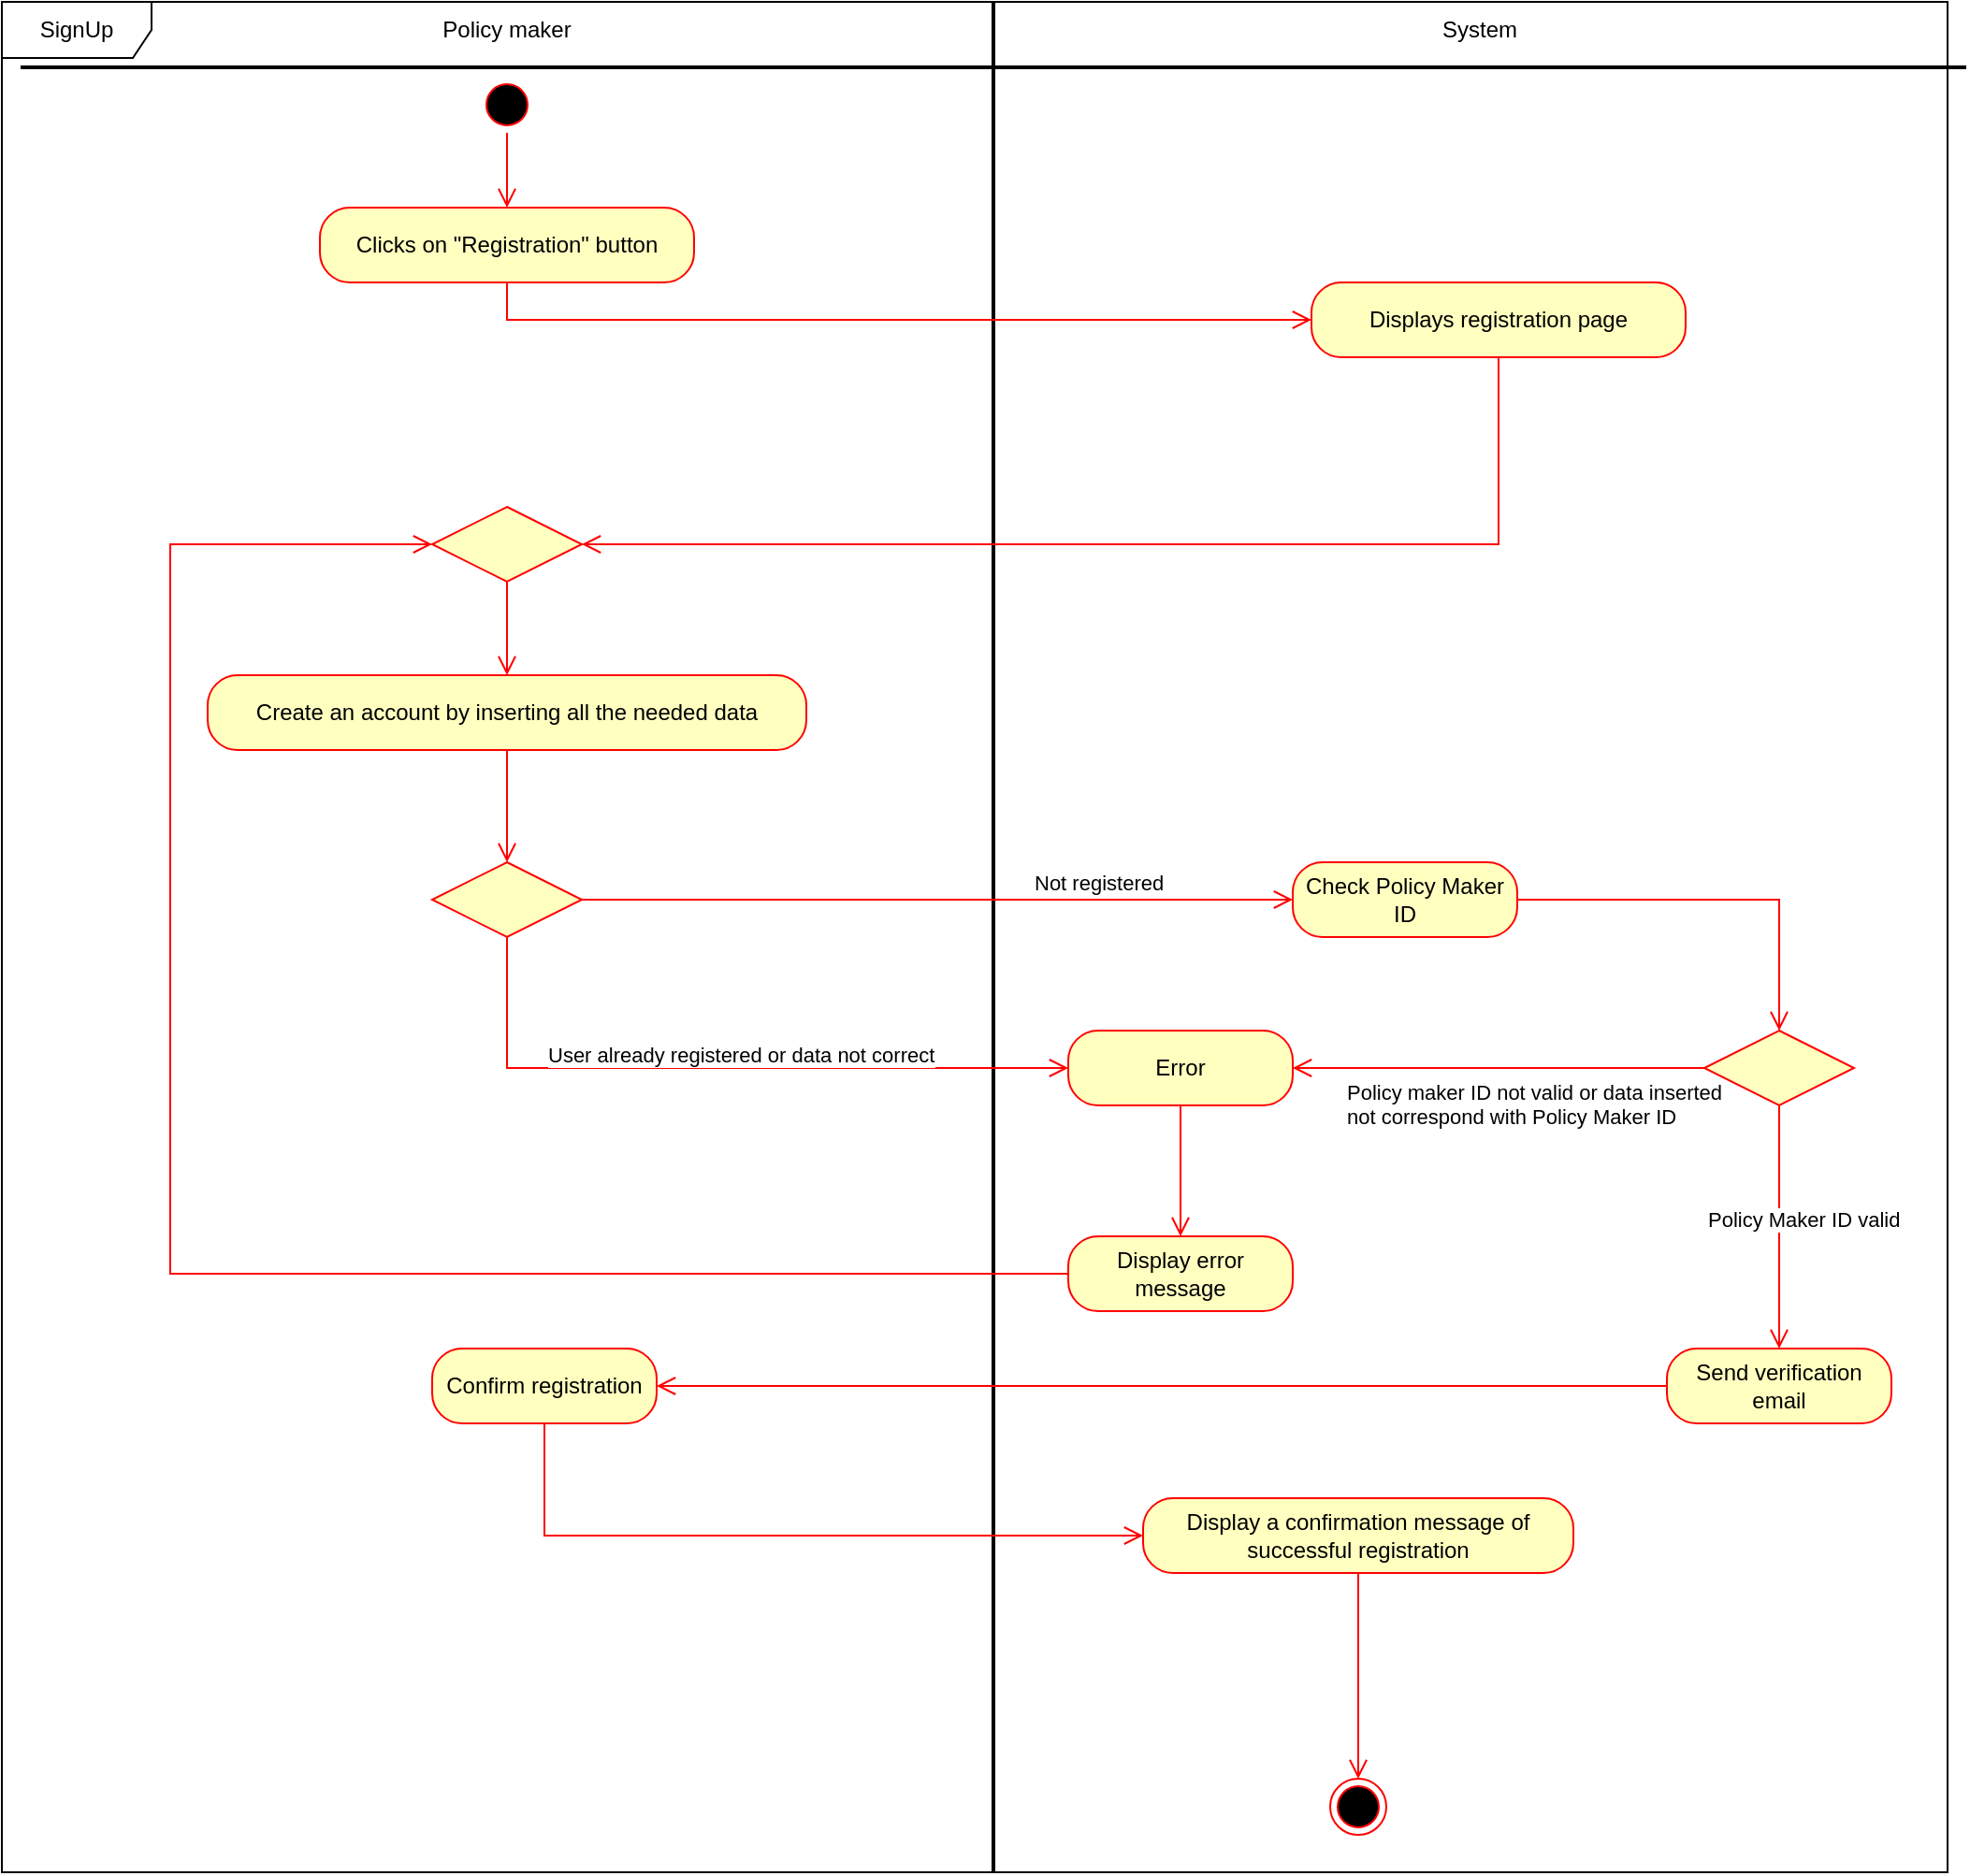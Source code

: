 <mxfile version="15.8.4" type="device" pages="6"><diagram id="wi7AwkSh3H9kpE7Wmnwe" name="SignUp"><mxGraphModel dx="1662" dy="2034" grid="1" gridSize="10" guides="1" tooltips="1" connect="1" arrows="1" fold="1" page="1" pageScale="1" pageWidth="827" pageHeight="1169" math="0" shadow="0"><root><mxCell id="0"/><mxCell id="1" parent="0"/><mxCell id="SiBGKMZ4lGE5xisdbVSk-1" value="SignUp" style="shape=umlFrame;whiteSpace=wrap;html=1;width=80;height=30;" parent="1" vertex="1"><mxGeometry x="30" width="1040" height="1000" as="geometry"/></mxCell><mxCell id="SiBGKMZ4lGE5xisdbVSk-2" value="" style="line;strokeWidth=2;direction=south;html=1;" parent="1" vertex="1"><mxGeometry x="555" width="10" height="1000" as="geometry"/></mxCell><mxCell id="SiBGKMZ4lGE5xisdbVSk-3" value="" style="ellipse;html=1;shape=startState;fillColor=#000000;strokeColor=#ff0000;" parent="1" vertex="1"><mxGeometry x="285" y="40" width="30" height="30" as="geometry"/></mxCell><mxCell id="SiBGKMZ4lGE5xisdbVSk-4" value="" style="edgeStyle=orthogonalEdgeStyle;html=1;verticalAlign=bottom;endArrow=open;endSize=8;strokeColor=#ff0000;rounded=0;" parent="1" source="SiBGKMZ4lGE5xisdbVSk-3" target="O0bUkaS90ybDuuL_OHN_-4" edge="1"><mxGeometry relative="1" as="geometry"><mxPoint x="300" y="130" as="targetPoint"/></mxGeometry></mxCell><mxCell id="SiBGKMZ4lGE5xisdbVSk-5" value="" style="rhombus;whiteSpace=wrap;html=1;fillColor=#ffffc0;strokeColor=#ff0000;" parent="1" vertex="1"><mxGeometry x="260" y="270" width="80" height="40" as="geometry"/></mxCell><mxCell id="SiBGKMZ4lGE5xisdbVSk-6" value="" style="edgeStyle=orthogonalEdgeStyle;html=1;align=left;verticalAlign=top;endArrow=open;endSize=8;strokeColor=#ff0000;rounded=0;" parent="1" source="SiBGKMZ4lGE5xisdbVSk-5" target="SiBGKMZ4lGE5xisdbVSk-7" edge="1"><mxGeometry x="-1" relative="1" as="geometry"><mxPoint x="300" y="360" as="targetPoint"/></mxGeometry></mxCell><mxCell id="SiBGKMZ4lGE5xisdbVSk-7" value="Create an account by inserting all the needed data" style="rounded=1;whiteSpace=wrap;html=1;arcSize=40;fontColor=#000000;fillColor=#ffffc0;strokeColor=#ff0000;" parent="1" vertex="1"><mxGeometry x="140" y="360" width="320" height="40" as="geometry"/></mxCell><mxCell id="SiBGKMZ4lGE5xisdbVSk-8" value="" style="edgeStyle=orthogonalEdgeStyle;html=1;verticalAlign=bottom;endArrow=open;endSize=8;strokeColor=#ff0000;rounded=0;" parent="1" source="SiBGKMZ4lGE5xisdbVSk-7" target="SiBGKMZ4lGE5xisdbVSk-9" edge="1"><mxGeometry relative="1" as="geometry"><mxPoint x="300" y="460" as="targetPoint"/></mxGeometry></mxCell><mxCell id="SiBGKMZ4lGE5xisdbVSk-9" value="" style="rhombus;whiteSpace=wrap;html=1;fillColor=#ffffc0;strokeColor=#ff0000;" parent="1" vertex="1"><mxGeometry x="260" y="460" width="80" height="40" as="geometry"/></mxCell><mxCell id="SiBGKMZ4lGE5xisdbVSk-10" value="Not registered" style="edgeStyle=orthogonalEdgeStyle;html=1;align=left;verticalAlign=bottom;endArrow=open;endSize=8;strokeColor=#ff0000;rounded=0;" parent="1" source="SiBGKMZ4lGE5xisdbVSk-9" target="SiBGKMZ4lGE5xisdbVSk-28" edge="1"><mxGeometry x="0.263" relative="1" as="geometry"><mxPoint x="440" y="480" as="targetPoint"/><mxPoint as="offset"/></mxGeometry></mxCell><mxCell id="SiBGKMZ4lGE5xisdbVSk-11" value="User already registered or data not correct" style="edgeStyle=orthogonalEdgeStyle;html=1;align=left;verticalAlign=top;endArrow=open;endSize=8;strokeColor=#ff0000;rounded=0;" parent="1" source="SiBGKMZ4lGE5xisdbVSk-9" target="SiBGKMZ4lGE5xisdbVSk-24" edge="1"><mxGeometry x="-0.513" y="20" relative="1" as="geometry"><mxPoint x="630" y="600" as="targetPoint"/><Array as="points"><mxPoint x="300" y="570"/></Array><mxPoint as="offset"/></mxGeometry></mxCell><mxCell id="SiBGKMZ4lGE5xisdbVSk-12" value="" style="edgeStyle=orthogonalEdgeStyle;html=1;verticalAlign=bottom;endArrow=open;endSize=8;strokeColor=#ff0000;rounded=0;" parent="1" source="SiBGKMZ4lGE5xisdbVSk-23" target="SiBGKMZ4lGE5xisdbVSk-5" edge="1"><mxGeometry relative="1" as="geometry"><mxPoint x="690" y="724" as="targetPoint"/><Array as="points"><mxPoint x="120" y="680"/><mxPoint x="120" y="290"/></Array><mxPoint x="690" y="620" as="sourcePoint"/></mxGeometry></mxCell><mxCell id="SiBGKMZ4lGE5xisdbVSk-13" value="Send verification email" style="rounded=1;whiteSpace=wrap;html=1;arcSize=40;fontColor=#000000;fillColor=#ffffc0;strokeColor=#ff0000;" parent="1" vertex="1"><mxGeometry x="920" y="720" width="120" height="40" as="geometry"/></mxCell><mxCell id="SiBGKMZ4lGE5xisdbVSk-15" value="Confirm registration" style="rounded=1;whiteSpace=wrap;html=1;arcSize=40;fontColor=#000000;fillColor=#ffffc0;strokeColor=#ff0000;" parent="1" vertex="1"><mxGeometry x="260" y="720" width="120" height="40" as="geometry"/></mxCell><mxCell id="SiBGKMZ4lGE5xisdbVSk-16" value="" style="edgeStyle=orthogonalEdgeStyle;html=1;verticalAlign=bottom;endArrow=open;endSize=8;strokeColor=#ff0000;rounded=0;" parent="1" source="SiBGKMZ4lGE5xisdbVSk-15" target="SiBGKMZ4lGE5xisdbVSk-17" edge="1"><mxGeometry relative="1" as="geometry"><mxPoint x="320" y="820" as="targetPoint"/><Array as="points"><mxPoint x="320" y="820"/></Array></mxGeometry></mxCell><mxCell id="SiBGKMZ4lGE5xisdbVSk-17" value="Display a confirmation message of successful registration" style="rounded=1;whiteSpace=wrap;html=1;arcSize=40;fontColor=#000000;fillColor=#ffffc0;strokeColor=#ff0000;" parent="1" vertex="1"><mxGeometry x="640" y="800" width="230" height="40" as="geometry"/></mxCell><mxCell id="SiBGKMZ4lGE5xisdbVSk-18" value="" style="edgeStyle=orthogonalEdgeStyle;html=1;verticalAlign=bottom;endArrow=open;endSize=8;strokeColor=#ff0000;rounded=0;" parent="1" source="SiBGKMZ4lGE5xisdbVSk-17" target="SiBGKMZ4lGE5xisdbVSk-19" edge="1"><mxGeometry relative="1" as="geometry"><mxPoint x="700" y="880" as="targetPoint"/></mxGeometry></mxCell><mxCell id="SiBGKMZ4lGE5xisdbVSk-19" value="" style="ellipse;html=1;shape=endState;fillColor=#000000;strokeColor=#ff0000;" parent="1" vertex="1"><mxGeometry x="740" y="950" width="30" height="30" as="geometry"/></mxCell><mxCell id="SiBGKMZ4lGE5xisdbVSk-20" value="" style="line;strokeWidth=2;html=1;" parent="1" vertex="1"><mxGeometry x="40" y="30" width="1040" height="10" as="geometry"/></mxCell><mxCell id="SiBGKMZ4lGE5xisdbVSk-21" value="Policy maker" style="text;html=1;strokeColor=none;fillColor=none;align=center;verticalAlign=middle;whiteSpace=wrap;rounded=0;" parent="1" vertex="1"><mxGeometry x="240" width="120" height="30" as="geometry"/></mxCell><mxCell id="SiBGKMZ4lGE5xisdbVSk-22" value="System" style="text;html=1;strokeColor=none;fillColor=none;align=center;verticalAlign=middle;whiteSpace=wrap;rounded=0;" parent="1" vertex="1"><mxGeometry x="790" width="60" height="30" as="geometry"/></mxCell><mxCell id="SiBGKMZ4lGE5xisdbVSk-23" value="Display error message" style="rounded=1;whiteSpace=wrap;html=1;arcSize=40;fontColor=#000000;fillColor=#ffffc0;strokeColor=#ff0000;" parent="1" vertex="1"><mxGeometry x="600" y="660" width="120" height="40" as="geometry"/></mxCell><mxCell id="SiBGKMZ4lGE5xisdbVSk-24" value="Error" style="rounded=1;whiteSpace=wrap;html=1;arcSize=40;fontColor=#000000;fillColor=#ffffc0;strokeColor=#ff0000;" parent="1" vertex="1"><mxGeometry x="600" y="550" width="120" height="40" as="geometry"/></mxCell><mxCell id="SiBGKMZ4lGE5xisdbVSk-25" value="" style="edgeStyle=orthogonalEdgeStyle;html=1;verticalAlign=bottom;endArrow=open;endSize=8;strokeColor=#ff0000;rounded=0;" parent="1" source="SiBGKMZ4lGE5xisdbVSk-24" target="SiBGKMZ4lGE5xisdbVSk-23" edge="1"><mxGeometry relative="1" as="geometry"><mxPoint x="690" y="650" as="targetPoint"/></mxGeometry></mxCell><mxCell id="SiBGKMZ4lGE5xisdbVSk-27" value="" style="edgeStyle=orthogonalEdgeStyle;html=1;verticalAlign=bottom;endArrow=open;endSize=8;strokeColor=#ff0000;rounded=0;" parent="1" source="SiBGKMZ4lGE5xisdbVSk-13" target="SiBGKMZ4lGE5xisdbVSk-15" edge="1"><mxGeometry relative="1" as="geometry"><mxPoint x="940" y="670" as="targetPoint"/><mxPoint x="940" y="640" as="sourcePoint"/><Array as="points"><mxPoint x="900" y="740"/><mxPoint x="900" y="740"/></Array></mxGeometry></mxCell><mxCell id="SiBGKMZ4lGE5xisdbVSk-28" value="Check Policy Maker ID" style="rounded=1;whiteSpace=wrap;html=1;arcSize=40;fontColor=#000000;fillColor=#ffffc0;strokeColor=#ff0000;" parent="1" vertex="1"><mxGeometry x="720" y="460" width="120" height="40" as="geometry"/></mxCell><mxCell id="SiBGKMZ4lGE5xisdbVSk-29" value="" style="edgeStyle=orthogonalEdgeStyle;html=1;verticalAlign=bottom;endArrow=open;endSize=8;strokeColor=#ff0000;rounded=0;" parent="1" source="SiBGKMZ4lGE5xisdbVSk-28" target="Bv2yoZaWgS4MIPSs7SKU-2" edge="1"><mxGeometry relative="1" as="geometry"><mxPoint x="780" y="530" as="targetPoint"/><Array as="points"><mxPoint x="980" y="480"/></Array></mxGeometry></mxCell><mxCell id="Bv2yoZaWgS4MIPSs7SKU-2" value="" style="rhombus;whiteSpace=wrap;html=1;fillColor=#ffffc0;strokeColor=#ff0000;" parent="1" vertex="1"><mxGeometry x="940" y="550" width="80" height="40" as="geometry"/></mxCell><mxCell id="Bv2yoZaWgS4MIPSs7SKU-3" value="Policy Maker ID valid" style="edgeStyle=orthogonalEdgeStyle;html=1;align=left;verticalAlign=bottom;endArrow=open;endSize=8;strokeColor=#ff0000;rounded=0;startArrow=none;" parent="1" source="Bv2yoZaWgS4MIPSs7SKU-2" target="SiBGKMZ4lGE5xisdbVSk-13" edge="1"><mxGeometry x="0.077" y="-40" relative="1" as="geometry"><mxPoint x="1050" y="480" as="targetPoint"/><Array as="points"><mxPoint x="960" y="740"/></Array><mxPoint as="offset"/></mxGeometry></mxCell><mxCell id="Bv2yoZaWgS4MIPSs7SKU-4" value="&lt;span&gt;Policy maker ID not valid or data inserted&lt;/span&gt;&lt;br style=&quot;background-color: rgb(248 , 249 , 250)&quot;&gt;&lt;span&gt;not correspond with Policy Maker ID&lt;/span&gt;" style="edgeStyle=orthogonalEdgeStyle;html=1;align=left;verticalAlign=top;endArrow=open;endSize=8;strokeColor=#ff0000;rounded=0;" parent="1" source="Bv2yoZaWgS4MIPSs7SKU-2" target="SiBGKMZ4lGE5xisdbVSk-24" edge="1"><mxGeometry x="0.76" relative="1" as="geometry"><mxPoint x="910" y="560" as="targetPoint"/><mxPoint as="offset"/></mxGeometry></mxCell><mxCell id="O0bUkaS90ybDuuL_OHN_-4" value="Clicks on &quot;Registration&quot; button" style="rounded=1;whiteSpace=wrap;html=1;arcSize=40;fontColor=#000000;fillColor=#ffffc0;strokeColor=#ff0000;" vertex="1" parent="1"><mxGeometry x="200" y="110" width="200" height="40" as="geometry"/></mxCell><mxCell id="O0bUkaS90ybDuuL_OHN_-5" value="" style="edgeStyle=orthogonalEdgeStyle;html=1;verticalAlign=bottom;endArrow=open;endSize=8;strokeColor=#ff0000;rounded=0;" edge="1" parent="1" source="O0bUkaS90ybDuuL_OHN_-4" target="O0bUkaS90ybDuuL_OHN_-6"><mxGeometry relative="1" as="geometry"><mxPoint x="300" y="200" as="targetPoint"/><Array as="points"><mxPoint x="300" y="170"/></Array></mxGeometry></mxCell><mxCell id="O0bUkaS90ybDuuL_OHN_-6" value="Displays registration page" style="rounded=1;whiteSpace=wrap;html=1;arcSize=40;fontColor=#000000;fillColor=#ffffc0;strokeColor=#ff0000;" vertex="1" parent="1"><mxGeometry x="730" y="150" width="200" height="40" as="geometry"/></mxCell><mxCell id="O0bUkaS90ybDuuL_OHN_-8" value="" style="edgeStyle=orthogonalEdgeStyle;html=1;verticalAlign=bottom;endArrow=open;endSize=8;strokeColor=#ff0000;rounded=0;" edge="1" source="O0bUkaS90ybDuuL_OHN_-6" parent="1" target="SiBGKMZ4lGE5xisdbVSk-5"><mxGeometry relative="1" as="geometry"><mxPoint x="810" y="390" as="targetPoint"/><mxPoint x="810" y="330" as="sourcePoint"/><Array as="points"><mxPoint x="830" y="290"/></Array></mxGeometry></mxCell></root></mxGraphModel></diagram><diagram id="KrYjJnLT_jMrjcUuCzYN" name="LogIn"><mxGraphModel dx="1662" dy="2034" grid="1" gridSize="10" guides="1" tooltips="1" connect="1" arrows="1" fold="1" page="1" pageScale="1" pageWidth="827" pageHeight="1169" math="0" shadow="0"><root><mxCell id="Cx0XoG44KtYe9G02HLM2-0"/><mxCell id="Cx0XoG44KtYe9G02HLM2-1" parent="Cx0XoG44KtYe9G02HLM2-0"/><mxCell id="Cx0XoG44KtYe9G02HLM2-2" value="LogIn" style="shape=umlFrame;whiteSpace=wrap;html=1;width=80;height=30;" parent="Cx0XoG44KtYe9G02HLM2-1" vertex="1"><mxGeometry x="40" width="1040" height="880" as="geometry"/></mxCell><mxCell id="Cx0XoG44KtYe9G02HLM2-3" value="" style="line;strokeWidth=2;direction=south;html=1;" parent="Cx0XoG44KtYe9G02HLM2-1" vertex="1"><mxGeometry x="555" width="10" height="880" as="geometry"/></mxCell><mxCell id="Cx0XoG44KtYe9G02HLM2-4" value="" style="ellipse;html=1;shape=startState;fillColor=#000000;strokeColor=#ff0000;" parent="Cx0XoG44KtYe9G02HLM2-1" vertex="1"><mxGeometry x="285" y="40" width="30" height="30" as="geometry"/></mxCell><mxCell id="Cx0XoG44KtYe9G02HLM2-5" value="" style="edgeStyle=orthogonalEdgeStyle;html=1;verticalAlign=bottom;endArrow=open;endSize=8;strokeColor=#ff0000;rounded=0;" parent="Cx0XoG44KtYe9G02HLM2-1" source="Cx0XoG44KtYe9G02HLM2-4" target="k7Yc8lmG7Go7QevYva_J-0" edge="1"><mxGeometry relative="1" as="geometry"><mxPoint x="300" y="130" as="targetPoint"/><Array as="points"/></mxGeometry></mxCell><mxCell id="Cx0XoG44KtYe9G02HLM2-6" value="" style="rhombus;whiteSpace=wrap;html=1;fillColor=#ffffc0;strokeColor=#ff0000;" parent="Cx0XoG44KtYe9G02HLM2-1" vertex="1"><mxGeometry x="260" y="280" width="80" height="40" as="geometry"/></mxCell><mxCell id="Cx0XoG44KtYe9G02HLM2-7" value="" style="edgeStyle=orthogonalEdgeStyle;html=1;align=left;verticalAlign=top;endArrow=open;endSize=8;strokeColor=#ff0000;rounded=0;" parent="Cx0XoG44KtYe9G02HLM2-1" source="Cx0XoG44KtYe9G02HLM2-6" target="Cx0XoG44KtYe9G02HLM2-8" edge="1"><mxGeometry x="-1" relative="1" as="geometry"><mxPoint x="300" y="370" as="targetPoint"/></mxGeometry></mxCell><mxCell id="Cx0XoG44KtYe9G02HLM2-8" value="Insert credentials" style="rounded=1;whiteSpace=wrap;html=1;arcSize=40;fontColor=#000000;fillColor=#ffffc0;strokeColor=#ff0000;" parent="Cx0XoG44KtYe9G02HLM2-1" vertex="1"><mxGeometry x="140" y="370" width="320" height="40" as="geometry"/></mxCell><mxCell id="Cx0XoG44KtYe9G02HLM2-9" value="" style="edgeStyle=orthogonalEdgeStyle;html=1;verticalAlign=bottom;endArrow=open;endSize=8;strokeColor=#ff0000;rounded=0;" parent="Cx0XoG44KtYe9G02HLM2-1" source="Cx0XoG44KtYe9G02HLM2-8" target="Cx0XoG44KtYe9G02HLM2-10" edge="1"><mxGeometry relative="1" as="geometry"><mxPoint x="300" y="470" as="targetPoint"/></mxGeometry></mxCell><mxCell id="Cx0XoG44KtYe9G02HLM2-10" value="" style="rhombus;whiteSpace=wrap;html=1;fillColor=#ffffc0;strokeColor=#ff0000;" parent="Cx0XoG44KtYe9G02HLM2-1" vertex="1"><mxGeometry x="260" y="470" width="80" height="40" as="geometry"/></mxCell><mxCell id="Cx0XoG44KtYe9G02HLM2-11" value="Correct credentials" style="edgeStyle=orthogonalEdgeStyle;html=1;align=left;verticalAlign=bottom;endArrow=open;endSize=8;strokeColor=#ff0000;rounded=0;" parent="Cx0XoG44KtYe9G02HLM2-1" source="Cx0XoG44KtYe9G02HLM2-10" target="Cx0XoG44KtYe9G02HLM2-13" edge="1"><mxGeometry x="-0.171" y="10" relative="1" as="geometry"><mxPoint x="440" y="490" as="targetPoint"/><mxPoint as="offset"/></mxGeometry></mxCell><mxCell id="Cx0XoG44KtYe9G02HLM2-12" value="Wrong credentials" style="edgeStyle=orthogonalEdgeStyle;html=1;align=left;verticalAlign=top;endArrow=open;endSize=8;strokeColor=#ff0000;rounded=0;" parent="Cx0XoG44KtYe9G02HLM2-1" source="Cx0XoG44KtYe9G02HLM2-10" target="Cx0XoG44KtYe9G02HLM2-21" edge="1"><mxGeometry x="-0.442" relative="1" as="geometry"><mxPoint x="630" y="610" as="targetPoint"/><Array as="points"><mxPoint x="300" y="610"/></Array><mxPoint as="offset"/></mxGeometry></mxCell><mxCell id="Cx0XoG44KtYe9G02HLM2-13" value="Display home page of the policy maker dashboard" style="rounded=1;whiteSpace=wrap;html=1;arcSize=40;fontColor=#000000;fillColor=#ffffc0;strokeColor=#ff0000;" parent="Cx0XoG44KtYe9G02HLM2-1" vertex="1"><mxGeometry x="750" y="470" width="250" height="40" as="geometry"/></mxCell><mxCell id="Cx0XoG44KtYe9G02HLM2-14" value="" style="edgeStyle=orthogonalEdgeStyle;html=1;verticalAlign=bottom;endArrow=open;endSize=8;strokeColor=#ff0000;rounded=0;" parent="Cx0XoG44KtYe9G02HLM2-1" source="Cx0XoG44KtYe9G02HLM2-13" target="Cx0XoG44KtYe9G02HLM2-15" edge="1"><mxGeometry relative="1" as="geometry"><mxPoint x="755" y="810" as="targetPoint"/><Array as="points"/></mxGeometry></mxCell><mxCell id="Cx0XoG44KtYe9G02HLM2-15" value="" style="ellipse;html=1;shape=endState;fillColor=#000000;strokeColor=#ff0000;" parent="Cx0XoG44KtYe9G02HLM2-1" vertex="1"><mxGeometry x="860" y="720" width="30" height="30" as="geometry"/></mxCell><mxCell id="Cx0XoG44KtYe9G02HLM2-16" value="" style="line;strokeWidth=2;html=1;" parent="Cx0XoG44KtYe9G02HLM2-1" vertex="1"><mxGeometry x="40" y="30" width="1040" height="10" as="geometry"/></mxCell><mxCell id="Cx0XoG44KtYe9G02HLM2-17" value="Policy maker" style="text;html=1;strokeColor=none;fillColor=none;align=center;verticalAlign=middle;whiteSpace=wrap;rounded=0;" parent="Cx0XoG44KtYe9G02HLM2-1" vertex="1"><mxGeometry x="240" width="110" height="30" as="geometry"/></mxCell><mxCell id="Cx0XoG44KtYe9G02HLM2-18" value="System" style="text;html=1;strokeColor=none;fillColor=none;align=center;verticalAlign=middle;whiteSpace=wrap;rounded=0;" parent="Cx0XoG44KtYe9G02HLM2-1" vertex="1"><mxGeometry x="790" width="60" height="30" as="geometry"/></mxCell><mxCell id="Cx0XoG44KtYe9G02HLM2-19" value="Display error message" style="rounded=1;whiteSpace=wrap;html=1;arcSize=40;fontColor=#000000;fillColor=#ffffc0;strokeColor=#ff0000;" parent="Cx0XoG44KtYe9G02HLM2-1" vertex="1"><mxGeometry x="630" y="720" width="120" height="40" as="geometry"/></mxCell><mxCell id="Cx0XoG44KtYe9G02HLM2-20" value="" style="edgeStyle=orthogonalEdgeStyle;html=1;verticalAlign=bottom;endArrow=open;endSize=8;strokeColor=#ff0000;rounded=0;" parent="Cx0XoG44KtYe9G02HLM2-1" source="Cx0XoG44KtYe9G02HLM2-19" target="Cx0XoG44KtYe9G02HLM2-6" edge="1"><mxGeometry relative="1" as="geometry"><mxPoint x="690" y="820" as="targetPoint"/><Array as="points"><mxPoint x="100" y="740"/><mxPoint x="100" y="300"/></Array></mxGeometry></mxCell><mxCell id="Cx0XoG44KtYe9G02HLM2-21" value="Error" style="rounded=1;whiteSpace=wrap;html=1;arcSize=40;fontColor=#000000;fillColor=#ffffc0;strokeColor=#ff0000;" parent="Cx0XoG44KtYe9G02HLM2-1" vertex="1"><mxGeometry x="630" y="590" width="120" height="40" as="geometry"/></mxCell><mxCell id="Cx0XoG44KtYe9G02HLM2-22" value="" style="edgeStyle=orthogonalEdgeStyle;html=1;verticalAlign=bottom;endArrow=open;endSize=8;strokeColor=#ff0000;rounded=0;" parent="Cx0XoG44KtYe9G02HLM2-1" source="Cx0XoG44KtYe9G02HLM2-21" target="Cx0XoG44KtYe9G02HLM2-19" edge="1"><mxGeometry relative="1" as="geometry"><mxPoint x="690" y="690" as="targetPoint"/></mxGeometry></mxCell><mxCell id="k7Yc8lmG7Go7QevYva_J-0" value="Clicks on &quot;Login&quot; button" style="rounded=1;whiteSpace=wrap;html=1;arcSize=40;fontColor=#000000;fillColor=#ffffc0;strokeColor=#ff0000;" vertex="1" parent="Cx0XoG44KtYe9G02HLM2-1"><mxGeometry x="200" y="120" width="200" height="40" as="geometry"/></mxCell><mxCell id="k7Yc8lmG7Go7QevYva_J-1" value="" style="edgeStyle=orthogonalEdgeStyle;html=1;verticalAlign=bottom;endArrow=open;endSize=8;strokeColor=#ff0000;rounded=0;" edge="1" parent="Cx0XoG44KtYe9G02HLM2-1" source="k7Yc8lmG7Go7QevYva_J-0" target="k7Yc8lmG7Go7QevYva_J-2"><mxGeometry relative="1" as="geometry"><mxPoint x="300" y="210" as="targetPoint"/></mxGeometry></mxCell><mxCell id="k7Yc8lmG7Go7QevYva_J-2" value="Displays login page" style="rounded=1;whiteSpace=wrap;html=1;arcSize=40;fontColor=#000000;fillColor=#ffffc0;strokeColor=#ff0000;" vertex="1" parent="Cx0XoG44KtYe9G02HLM2-1"><mxGeometry x="760" y="190" width="120" height="40" as="geometry"/></mxCell><mxCell id="k7Yc8lmG7Go7QevYva_J-3" value="" style="edgeStyle=orthogonalEdgeStyle;html=1;verticalAlign=bottom;endArrow=open;endSize=8;strokeColor=#ff0000;rounded=0;" edge="1" parent="Cx0XoG44KtYe9G02HLM2-1" source="k7Yc8lmG7Go7QevYva_J-2" target="Cx0XoG44KtYe9G02HLM2-6"><mxGeometry relative="1" as="geometry"><mxPoint x="340" y="320" as="targetPoint"/><Array as="points"><mxPoint x="820" y="300"/></Array></mxGeometry></mxCell></root></mxGraphModel></diagram><diagram id="undBs3JSbV-QoqQ_Fb49" name="PublishAPost"><mxGraphModel dx="1662" dy="2034" grid="1" gridSize="10" guides="1" tooltips="1" connect="1" arrows="1" fold="1" page="1" pageScale="1" pageWidth="827" pageHeight="1169" math="0" shadow="0"><root><mxCell id="iTWHXySgSRANUeu-xFIO-0"/><mxCell id="iTWHXySgSRANUeu-xFIO-1" parent="iTWHXySgSRANUeu-xFIO-0"/><mxCell id="iTWHXySgSRANUeu-xFIO-2" value="PublishAPost" style="shape=umlFrame;whiteSpace=wrap;html=1;width=90;height=30;" parent="iTWHXySgSRANUeu-xFIO-1" vertex="1"><mxGeometry x="40" width="1040" height="720" as="geometry"/></mxCell><mxCell id="iTWHXySgSRANUeu-xFIO-3" value="" style="line;strokeWidth=2;direction=south;html=1;" parent="iTWHXySgSRANUeu-xFIO-1" vertex="1"><mxGeometry x="555" width="10" height="720" as="geometry"/></mxCell><mxCell id="iTWHXySgSRANUeu-xFIO-4" value="" style="ellipse;html=1;shape=startState;fillColor=#000000;strokeColor=#ff0000;" parent="iTWHXySgSRANUeu-xFIO-1" vertex="1"><mxGeometry x="285" y="40" width="30" height="30" as="geometry"/></mxCell><mxCell id="iTWHXySgSRANUeu-xFIO-5" value="" style="edgeStyle=orthogonalEdgeStyle;html=1;verticalAlign=bottom;endArrow=open;endSize=8;strokeColor=#ff0000;rounded=0;" parent="iTWHXySgSRANUeu-xFIO-1" source="iTWHXySgSRANUeu-xFIO-4" target="iTWHXySgSRANUeu-xFIO-23" edge="1"><mxGeometry relative="1" as="geometry"><mxPoint x="300" y="120" as="targetPoint"/></mxGeometry></mxCell><mxCell id="iTWHXySgSRANUeu-xFIO-8" value="&amp;nbsp;Insert a new answer in the form and click the confirmation button" style="rounded=1;whiteSpace=wrap;html=1;arcSize=40;fontColor=#000000;fillColor=#ffffc0;strokeColor=#ff0000;" parent="iTWHXySgSRANUeu-xFIO-1" vertex="1"><mxGeometry x="140" y="290" width="320" height="40" as="geometry"/></mxCell><mxCell id="iTWHXySgSRANUeu-xFIO-9" value="" style="edgeStyle=orthogonalEdgeStyle;html=1;verticalAlign=bottom;endArrow=open;endSize=8;strokeColor=#ff0000;rounded=0;entryX=0.5;entryY=0;entryDx=0;entryDy=0;" parent="iTWHXySgSRANUeu-xFIO-1" source="iTWHXySgSRANUeu-xFIO-8" target="iTWHXySgSRANUeu-xFIO-10" edge="1"><mxGeometry relative="1" as="geometry"><mxPoint x="300" y="320" as="targetPoint"/></mxGeometry></mxCell><mxCell id="iTWHXySgSRANUeu-xFIO-10" value="" style="rhombus;whiteSpace=wrap;html=1;fillColor=#ffffc0;strokeColor=#ff0000;" parent="iTWHXySgSRANUeu-xFIO-1" vertex="1"><mxGeometry x="260" y="350" width="80" height="40" as="geometry"/></mxCell><mxCell id="iTWHXySgSRANUeu-xFIO-11" value="Valid contents" style="edgeStyle=orthogonalEdgeStyle;html=1;align=left;verticalAlign=bottom;endArrow=open;endSize=8;strokeColor=#ff0000;rounded=0;" parent="iTWHXySgSRANUeu-xFIO-1" source="iTWHXySgSRANUeu-xFIO-10" target="iTWHXySgSRANUeu-xFIO-13" edge="1"><mxGeometry x="-0.111" y="10" relative="1" as="geometry"><mxPoint x="440" y="340" as="targetPoint"/><mxPoint as="offset"/></mxGeometry></mxCell><mxCell id="iTWHXySgSRANUeu-xFIO-12" value="Invalid contents" style="edgeStyle=orthogonalEdgeStyle;html=1;align=left;verticalAlign=top;endArrow=open;endSize=8;strokeColor=#ff0000;rounded=0;" parent="iTWHXySgSRANUeu-xFIO-1" source="iTWHXySgSRANUeu-xFIO-10" target="iTWHXySgSRANUeu-xFIO-21" edge="1"><mxGeometry x="-0.442" relative="1" as="geometry"><mxPoint x="630" y="460" as="targetPoint"/><Array as="points"><mxPoint x="300" y="460"/></Array><mxPoint as="offset"/></mxGeometry></mxCell><mxCell id="iTWHXySgSRANUeu-xFIO-13" value="The answer is published" style="rounded=1;whiteSpace=wrap;html=1;arcSize=40;fontColor=#000000;fillColor=#ffffc0;strokeColor=#ff0000;" parent="iTWHXySgSRANUeu-xFIO-1" vertex="1"><mxGeometry x="750" y="350" width="250" height="40" as="geometry"/></mxCell><mxCell id="iTWHXySgSRANUeu-xFIO-14" value="" style="edgeStyle=orthogonalEdgeStyle;html=1;verticalAlign=bottom;endArrow=open;endSize=8;strokeColor=#ff0000;rounded=0;" parent="iTWHXySgSRANUeu-xFIO-1" source="iTWHXySgSRANUeu-xFIO-13" target="iTWHXySgSRANUeu-xFIO-15" edge="1"><mxGeometry relative="1" as="geometry"><mxPoint x="755" y="660" as="targetPoint"/><Array as="points"/></mxGeometry></mxCell><mxCell id="iTWHXySgSRANUeu-xFIO-15" value="" style="ellipse;html=1;shape=endState;fillColor=#000000;strokeColor=#ff0000;" parent="iTWHXySgSRANUeu-xFIO-1" vertex="1"><mxGeometry x="860" y="570" width="30" height="30" as="geometry"/></mxCell><mxCell id="iTWHXySgSRANUeu-xFIO-16" value="" style="line;strokeWidth=2;html=1;" parent="iTWHXySgSRANUeu-xFIO-1" vertex="1"><mxGeometry x="40" y="30" width="1040" height="10" as="geometry"/></mxCell><mxCell id="iTWHXySgSRANUeu-xFIO-17" value="Policy maker" style="text;html=1;strokeColor=none;fillColor=none;align=center;verticalAlign=middle;whiteSpace=wrap;rounded=0;" parent="iTWHXySgSRANUeu-xFIO-1" vertex="1"><mxGeometry x="245" width="110" height="30" as="geometry"/></mxCell><mxCell id="iTWHXySgSRANUeu-xFIO-18" value="System" style="text;html=1;strokeColor=none;fillColor=none;align=center;verticalAlign=middle;whiteSpace=wrap;rounded=0;" parent="iTWHXySgSRANUeu-xFIO-1" vertex="1"><mxGeometry x="790" width="60" height="30" as="geometry"/></mxCell><mxCell id="iTWHXySgSRANUeu-xFIO-19" value="Display error message" style="rounded=1;whiteSpace=wrap;html=1;arcSize=40;fontColor=#000000;fillColor=#ffffc0;strokeColor=#ff0000;" parent="iTWHXySgSRANUeu-xFIO-1" vertex="1"><mxGeometry x="630" y="570" width="120" height="40" as="geometry"/></mxCell><mxCell id="iTWHXySgSRANUeu-xFIO-20" value="" style="edgeStyle=orthogonalEdgeStyle;html=1;verticalAlign=bottom;endArrow=open;endSize=8;strokeColor=#ff0000;rounded=0;" parent="iTWHXySgSRANUeu-xFIO-1" source="iTWHXySgSRANUeu-xFIO-19" target="iIkGoEPvaNJtObhsTzfo-0" edge="1"><mxGeometry relative="1" as="geometry"><mxPoint x="690" y="670" as="targetPoint"/><Array as="points"><mxPoint x="170" y="590"/></Array></mxGeometry></mxCell><mxCell id="iTWHXySgSRANUeu-xFIO-21" value="Error" style="rounded=1;whiteSpace=wrap;html=1;arcSize=40;fontColor=#000000;fillColor=#ffffc0;strokeColor=#ff0000;" parent="iTWHXySgSRANUeu-xFIO-1" vertex="1"><mxGeometry x="630" y="440" width="120" height="40" as="geometry"/></mxCell><mxCell id="iTWHXySgSRANUeu-xFIO-22" value="" style="edgeStyle=orthogonalEdgeStyle;html=1;verticalAlign=bottom;endArrow=open;endSize=8;strokeColor=#ff0000;rounded=0;" parent="iTWHXySgSRANUeu-xFIO-1" source="iTWHXySgSRANUeu-xFIO-21" target="iTWHXySgSRANUeu-xFIO-19" edge="1"><mxGeometry relative="1" as="geometry"><mxPoint x="690" y="540" as="targetPoint"/></mxGeometry></mxCell><mxCell id="iTWHXySgSRANUeu-xFIO-23" value="Selects a section and a discussion" style="rounded=1;whiteSpace=wrap;html=1;arcSize=40;fontColor=#000000;fillColor=#ffffc0;strokeColor=#ff0000;" parent="iTWHXySgSRANUeu-xFIO-1" vertex="1"><mxGeometry x="160" y="150" width="280" height="40" as="geometry"/></mxCell><mxCell id="iTWHXySgSRANUeu-xFIO-24" value="" style="edgeStyle=orthogonalEdgeStyle;html=1;verticalAlign=bottom;endArrow=open;endSize=8;strokeColor=#ff0000;rounded=0;" parent="iTWHXySgSRANUeu-xFIO-1" source="iTWHXySgSRANUeu-xFIO-23" target="iTWHXySgSRANUeu-xFIO-8" edge="1"><mxGeometry relative="1" as="geometry"><mxPoint x="300" y="220" as="targetPoint"/></mxGeometry></mxCell><mxCell id="iIkGoEPvaNJtObhsTzfo-0" value="Modify the answer" style="rounded=1;whiteSpace=wrap;html=1;arcSize=40;fontColor=#000000;fillColor=#ffffc0;strokeColor=#ff0000;" parent="iTWHXySgSRANUeu-xFIO-1" vertex="1"><mxGeometry x="110" y="470" width="120" height="40" as="geometry"/></mxCell><mxCell id="iIkGoEPvaNJtObhsTzfo-1" value="" style="edgeStyle=orthogonalEdgeStyle;html=1;verticalAlign=bottom;endArrow=open;endSize=8;strokeColor=#ff0000;rounded=0;" parent="iTWHXySgSRANUeu-xFIO-1" source="iIkGoEPvaNJtObhsTzfo-0" target="iTWHXySgSRANUeu-xFIO-10" edge="1"><mxGeometry relative="1" as="geometry"><mxPoint x="170" y="570" as="targetPoint"/><Array as="points"><mxPoint x="170" y="370"/></Array></mxGeometry></mxCell></root></mxGraphModel></diagram><diagram id="9oeogYGJsljOQcbkqvYR" name="PublishADiscussion"><mxGraphModel dx="1662" dy="2034" grid="1" gridSize="10" guides="1" tooltips="1" connect="1" arrows="1" fold="1" page="1" pageScale="1" pageWidth="827" pageHeight="1169" math="0" shadow="0"><root><mxCell id="9bP7H2dUh3G2dldzoyG--0"/><mxCell id="9bP7H2dUh3G2dldzoyG--1" parent="9bP7H2dUh3G2dldzoyG--0"/><mxCell id="xvnh2kMpCPpcJdqYWwKI-0" value="PublishADiscussion" style="shape=umlFrame;whiteSpace=wrap;html=1;width=130;height=30;" parent="9bP7H2dUh3G2dldzoyG--1" vertex="1"><mxGeometry x="40" width="1040" height="720" as="geometry"/></mxCell><mxCell id="xvnh2kMpCPpcJdqYWwKI-1" value="" style="line;strokeWidth=2;direction=south;html=1;" parent="9bP7H2dUh3G2dldzoyG--1" vertex="1"><mxGeometry x="555" width="10" height="720" as="geometry"/></mxCell><mxCell id="xvnh2kMpCPpcJdqYWwKI-2" value="" style="ellipse;html=1;shape=startState;fillColor=#000000;strokeColor=#ff0000;" parent="9bP7H2dUh3G2dldzoyG--1" vertex="1"><mxGeometry x="285" y="40" width="30" height="30" as="geometry"/></mxCell><mxCell id="xvnh2kMpCPpcJdqYWwKI-3" value="" style="edgeStyle=orthogonalEdgeStyle;html=1;verticalAlign=bottom;endArrow=open;endSize=8;strokeColor=#ff0000;rounded=0;" parent="9bP7H2dUh3G2dldzoyG--1" source="xvnh2kMpCPpcJdqYWwKI-2" target="xvnh2kMpCPpcJdqYWwKI-21" edge="1"><mxGeometry relative="1" as="geometry"><mxPoint x="300" y="120" as="targetPoint"/></mxGeometry></mxCell><mxCell id="xvnh2kMpCPpcJdqYWwKI-6" value="&amp;nbsp;Writes a report or upload a document containing it and confirm" style="rounded=1;whiteSpace=wrap;html=1;arcSize=40;fontColor=#000000;fillColor=#ffffc0;strokeColor=#ff0000;" parent="9bP7H2dUh3G2dldzoyG--1" vertex="1"><mxGeometry x="140" y="350" width="320" height="40" as="geometry"/></mxCell><mxCell id="xvnh2kMpCPpcJdqYWwKI-7" value="" style="edgeStyle=orthogonalEdgeStyle;html=1;verticalAlign=bottom;endArrow=open;endSize=8;strokeColor=#ff0000;rounded=0;entryX=0.5;entryY=0;entryDx=0;entryDy=0;" parent="9bP7H2dUh3G2dldzoyG--1" source="xvnh2kMpCPpcJdqYWwKI-6" target="xvnh2kMpCPpcJdqYWwKI-8" edge="1"><mxGeometry relative="1" as="geometry"><mxPoint x="300" y="410" as="targetPoint"/></mxGeometry></mxCell><mxCell id="xvnh2kMpCPpcJdqYWwKI-8" value="" style="rhombus;whiteSpace=wrap;html=1;fillColor=#ffffc0;strokeColor=#ff0000;" parent="9bP7H2dUh3G2dldzoyG--1" vertex="1"><mxGeometry x="260" y="440" width="80" height="40" as="geometry"/></mxCell><mxCell id="xvnh2kMpCPpcJdqYWwKI-9" value="Valid contents" style="edgeStyle=orthogonalEdgeStyle;html=1;align=left;verticalAlign=bottom;endArrow=open;endSize=8;strokeColor=#ff0000;rounded=0;" parent="9bP7H2dUh3G2dldzoyG--1" source="xvnh2kMpCPpcJdqYWwKI-8" target="xvnh2kMpCPpcJdqYWwKI-11" edge="1"><mxGeometry x="-0.111" y="10" relative="1" as="geometry"><mxPoint x="440" y="430" as="targetPoint"/><mxPoint as="offset"/></mxGeometry></mxCell><mxCell id="xvnh2kMpCPpcJdqYWwKI-10" value="Invalid contents" style="edgeStyle=orthogonalEdgeStyle;html=1;align=left;verticalAlign=top;endArrow=open;endSize=8;strokeColor=#ff0000;rounded=0;" parent="9bP7H2dUh3G2dldzoyG--1" source="xvnh2kMpCPpcJdqYWwKI-8" target="xvnh2kMpCPpcJdqYWwKI-19" edge="1"><mxGeometry x="-0.442" relative="1" as="geometry"><mxPoint x="630" y="550" as="targetPoint"/><Array as="points"><mxPoint x="300" y="550"/></Array><mxPoint as="offset"/></mxGeometry></mxCell><mxCell id="xvnh2kMpCPpcJdqYWwKI-11" value="The report is published" style="rounded=1;whiteSpace=wrap;html=1;arcSize=40;fontColor=#000000;fillColor=#ffffc0;strokeColor=#ff0000;" parent="9bP7H2dUh3G2dldzoyG--1" vertex="1"><mxGeometry x="750" y="440" width="250" height="40" as="geometry"/></mxCell><mxCell id="xvnh2kMpCPpcJdqYWwKI-12" value="" style="edgeStyle=orthogonalEdgeStyle;html=1;verticalAlign=bottom;endArrow=open;endSize=8;strokeColor=#ff0000;rounded=0;" parent="9bP7H2dUh3G2dldzoyG--1" source="xvnh2kMpCPpcJdqYWwKI-11" target="xvnh2kMpCPpcJdqYWwKI-13" edge="1"><mxGeometry relative="1" as="geometry"><mxPoint x="755" y="750" as="targetPoint"/><Array as="points"/></mxGeometry></mxCell><mxCell id="xvnh2kMpCPpcJdqYWwKI-13" value="" style="ellipse;html=1;shape=endState;fillColor=#000000;strokeColor=#ff0000;" parent="9bP7H2dUh3G2dldzoyG--1" vertex="1"><mxGeometry x="860" y="660" width="30" height="30" as="geometry"/></mxCell><mxCell id="xvnh2kMpCPpcJdqYWwKI-14" value="" style="line;strokeWidth=2;html=1;" parent="9bP7H2dUh3G2dldzoyG--1" vertex="1"><mxGeometry x="40" y="30" width="1040" height="10" as="geometry"/></mxCell><mxCell id="xvnh2kMpCPpcJdqYWwKI-15" value="Policy maker" style="text;html=1;strokeColor=none;fillColor=none;align=center;verticalAlign=middle;whiteSpace=wrap;rounded=0;" parent="9bP7H2dUh3G2dldzoyG--1" vertex="1"><mxGeometry x="245" width="110" height="30" as="geometry"/></mxCell><mxCell id="xvnh2kMpCPpcJdqYWwKI-16" value="System" style="text;html=1;strokeColor=none;fillColor=none;align=center;verticalAlign=middle;whiteSpace=wrap;rounded=0;" parent="9bP7H2dUh3G2dldzoyG--1" vertex="1"><mxGeometry x="790" width="60" height="30" as="geometry"/></mxCell><mxCell id="xvnh2kMpCPpcJdqYWwKI-17" value="Display error message" style="rounded=1;whiteSpace=wrap;html=1;arcSize=40;fontColor=#000000;fillColor=#ffffc0;strokeColor=#ff0000;" parent="9bP7H2dUh3G2dldzoyG--1" vertex="1"><mxGeometry x="630" y="660" width="120" height="40" as="geometry"/></mxCell><mxCell id="xvnh2kMpCPpcJdqYWwKI-18" value="" style="edgeStyle=orthogonalEdgeStyle;html=1;verticalAlign=bottom;endArrow=open;endSize=8;strokeColor=#ff0000;rounded=0;" parent="9bP7H2dUh3G2dldzoyG--1" source="xvnh2kMpCPpcJdqYWwKI-17" target="F7N9VcZW6rdpPAubCBt0-0" edge="1"><mxGeometry relative="1" as="geometry"><mxPoint x="260" y="330" as="targetPoint"/><Array as="points"><mxPoint x="180" y="680"/></Array></mxGeometry></mxCell><mxCell id="xvnh2kMpCPpcJdqYWwKI-19" value="Error" style="rounded=1;whiteSpace=wrap;html=1;arcSize=40;fontColor=#000000;fillColor=#ffffc0;strokeColor=#ff0000;" parent="9bP7H2dUh3G2dldzoyG--1" vertex="1"><mxGeometry x="630" y="530" width="120" height="40" as="geometry"/></mxCell><mxCell id="xvnh2kMpCPpcJdqYWwKI-20" value="" style="edgeStyle=orthogonalEdgeStyle;html=1;verticalAlign=bottom;endArrow=open;endSize=8;strokeColor=#ff0000;rounded=0;" parent="9bP7H2dUh3G2dldzoyG--1" source="xvnh2kMpCPpcJdqYWwKI-19" target="xvnh2kMpCPpcJdqYWwKI-17" edge="1"><mxGeometry relative="1" as="geometry"><mxPoint x="690" y="630" as="targetPoint"/></mxGeometry></mxCell><mxCell id="xvnh2kMpCPpcJdqYWwKI-21" value="Selects a section" style="rounded=1;whiteSpace=wrap;html=1;arcSize=40;fontColor=#000000;fillColor=#ffffc0;strokeColor=#ff0000;" parent="9bP7H2dUh3G2dldzoyG--1" vertex="1"><mxGeometry x="160" y="120" width="280" height="40" as="geometry"/></mxCell><mxCell id="xvnh2kMpCPpcJdqYWwKI-22" value="" style="edgeStyle=orthogonalEdgeStyle;html=1;verticalAlign=bottom;endArrow=open;endSize=8;strokeColor=#ff0000;rounded=0;" parent="9bP7H2dUh3G2dldzoyG--1" source="xvnh2kMpCPpcJdqYWwKI-21" target="6do7Uc17wJ08_p1Bn3sd-0" edge="1"><mxGeometry relative="1" as="geometry"><mxPoint x="305" y="220" as="targetPoint"/></mxGeometry></mxCell><mxCell id="6do7Uc17wJ08_p1Bn3sd-0" value="Create a new discussion" style="rounded=1;whiteSpace=wrap;html=1;arcSize=40;fontColor=#000000;fillColor=#ffffc0;strokeColor=#ff0000;" parent="9bP7H2dUh3G2dldzoyG--1" vertex="1"><mxGeometry x="190" y="220" width="220" height="40" as="geometry"/></mxCell><mxCell id="6do7Uc17wJ08_p1Bn3sd-1" value="" style="edgeStyle=orthogonalEdgeStyle;html=1;verticalAlign=bottom;endArrow=open;endSize=8;strokeColor=#ff0000;rounded=0;" parent="9bP7H2dUh3G2dldzoyG--1" source="6do7Uc17wJ08_p1Bn3sd-0" target="xvnh2kMpCPpcJdqYWwKI-6" edge="1"><mxGeometry relative="1" as="geometry"><mxPoint x="300" y="310" as="targetPoint"/></mxGeometry></mxCell><mxCell id="F7N9VcZW6rdpPAubCBt0-0" value="Modify the content" style="rounded=1;whiteSpace=wrap;html=1;arcSize=40;fontColor=#000000;fillColor=#ffffc0;strokeColor=#ff0000;" parent="9bP7H2dUh3G2dldzoyG--1" vertex="1"><mxGeometry x="120" y="520" width="120" height="40" as="geometry"/></mxCell><mxCell id="F7N9VcZW6rdpPAubCBt0-1" value="" style="edgeStyle=orthogonalEdgeStyle;html=1;verticalAlign=bottom;endArrow=open;endSize=8;strokeColor=#ff0000;rounded=0;" parent="9bP7H2dUh3G2dldzoyG--1" source="F7N9VcZW6rdpPAubCBt0-0" target="xvnh2kMpCPpcJdqYWwKI-8" edge="1"><mxGeometry relative="1" as="geometry"><mxPoint x="180" y="620" as="targetPoint"/><Array as="points"><mxPoint x="180" y="460"/></Array></mxGeometry></mxCell></root></mxGraphModel></diagram><diagram id="ldVi63m5g4cck4dO6paA" name="ConfirmOrDeletePendingPost"><mxGraphModel dx="1662" dy="2034" grid="1" gridSize="10" guides="1" tooltips="1" connect="1" arrows="1" fold="1" page="1" pageScale="1" pageWidth="827" pageHeight="1169" math="0" shadow="0"><root><mxCell id="oU5tcL7SUX5wHNIEDmXb-0"/><mxCell id="oU5tcL7SUX5wHNIEDmXb-1" parent="oU5tcL7SUX5wHNIEDmXb-0"/><mxCell id="oU5tcL7SUX5wHNIEDmXb-2" value="ConfirmPendingPost" style="shape=umlFrame;whiteSpace=wrap;html=1;width=130;height=30;" parent="oU5tcL7SUX5wHNIEDmXb-1" vertex="1"><mxGeometry x="40" width="1040" height="910" as="geometry"/></mxCell><mxCell id="oU5tcL7SUX5wHNIEDmXb-3" value="" style="line;strokeWidth=2;direction=south;html=1;" parent="oU5tcL7SUX5wHNIEDmXb-1" vertex="1"><mxGeometry x="555" width="10" height="910" as="geometry"/></mxCell><mxCell id="oU5tcL7SUX5wHNIEDmXb-4" value="" style="ellipse;html=1;shape=startState;fillColor=#000000;strokeColor=#ff0000;" parent="oU5tcL7SUX5wHNIEDmXb-1" vertex="1"><mxGeometry x="285" y="40" width="30" height="30" as="geometry"/></mxCell><mxCell id="oU5tcL7SUX5wHNIEDmXb-5" value="" style="edgeStyle=orthogonalEdgeStyle;html=1;verticalAlign=bottom;endArrow=open;endSize=8;strokeColor=#ff0000;rounded=0;" parent="oU5tcL7SUX5wHNIEDmXb-1" source="oU5tcL7SUX5wHNIEDmXb-4" target="oU5tcL7SUX5wHNIEDmXb-23" edge="1"><mxGeometry relative="1" as="geometry"><mxPoint x="300" y="120" as="targetPoint"/></mxGeometry></mxCell><mxCell id="oU5tcL7SUX5wHNIEDmXb-8" value="Checkes the post" style="rounded=1;whiteSpace=wrap;html=1;arcSize=40;fontColor=#000000;fillColor=#ffffc0;strokeColor=#ff0000;" parent="oU5tcL7SUX5wHNIEDmXb-1" vertex="1"><mxGeometry x="220" y="500" width="160" height="40" as="geometry"/></mxCell><mxCell id="oU5tcL7SUX5wHNIEDmXb-9" value="" style="edgeStyle=orthogonalEdgeStyle;html=1;verticalAlign=bottom;endArrow=open;endSize=8;strokeColor=#ff0000;rounded=0;" parent="oU5tcL7SUX5wHNIEDmXb-1" source="oU5tcL7SUX5wHNIEDmXb-8" target="n39pKF0A9A6YETCKPIXQ-0" edge="1"><mxGeometry relative="1" as="geometry"><mxPoint x="300" y="440" as="targetPoint"/><Array as="points"/></mxGeometry></mxCell><mxCell id="oU5tcL7SUX5wHNIEDmXb-15" value="" style="ellipse;html=1;shape=endState;fillColor=#000000;strokeColor=#ff0000;" parent="oU5tcL7SUX5wHNIEDmXb-1" vertex="1"><mxGeometry x="765" y="850" width="30" height="30" as="geometry"/></mxCell><mxCell id="oU5tcL7SUX5wHNIEDmXb-16" value="" style="line;strokeWidth=2;html=1;" parent="oU5tcL7SUX5wHNIEDmXb-1" vertex="1"><mxGeometry x="40" y="30" width="1040" height="10" as="geometry"/></mxCell><mxCell id="oU5tcL7SUX5wHNIEDmXb-17" value="Policy maker" style="text;html=1;strokeColor=none;fillColor=none;align=center;verticalAlign=middle;whiteSpace=wrap;rounded=0;" parent="oU5tcL7SUX5wHNIEDmXb-1" vertex="1"><mxGeometry x="245" width="110" height="30" as="geometry"/></mxCell><mxCell id="oU5tcL7SUX5wHNIEDmXb-18" value="System" style="text;html=1;strokeColor=none;fillColor=none;align=center;verticalAlign=middle;whiteSpace=wrap;rounded=0;" parent="oU5tcL7SUX5wHNIEDmXb-1" vertex="1"><mxGeometry x="790" width="60" height="30" as="geometry"/></mxCell><mxCell id="oU5tcL7SUX5wHNIEDmXb-23" value="Selects &quot;Moderator Area&quot;" style="rounded=1;whiteSpace=wrap;html=1;arcSize=40;fontColor=#000000;fillColor=#ffffc0;strokeColor=#ff0000;" parent="oU5tcL7SUX5wHNIEDmXb-1" vertex="1"><mxGeometry x="160" y="120" width="280" height="40" as="geometry"/></mxCell><mxCell id="oU5tcL7SUX5wHNIEDmXb-24" value="" style="edgeStyle=orthogonalEdgeStyle;html=1;verticalAlign=bottom;endArrow=open;endSize=8;strokeColor=#ff0000;rounded=0;" parent="oU5tcL7SUX5wHNIEDmXb-1" source="oU5tcL7SUX5wHNIEDmXb-23" target="oU5tcL7SUX5wHNIEDmXb-25" edge="1"><mxGeometry relative="1" as="geometry"><mxPoint x="305" y="220" as="targetPoint"/></mxGeometry></mxCell><mxCell id="oU5tcL7SUX5wHNIEDmXb-25" value="Display &quot;Moderator Area&quot;" style="rounded=1;whiteSpace=wrap;html=1;arcSize=40;fontColor=#000000;fillColor=#ffffc0;strokeColor=#ff0000;" parent="oU5tcL7SUX5wHNIEDmXb-1" vertex="1"><mxGeometry x="640" y="120" width="200" height="40" as="geometry"/></mxCell><mxCell id="oU5tcL7SUX5wHNIEDmXb-26" value="" style="edgeStyle=orthogonalEdgeStyle;html=1;verticalAlign=bottom;endArrow=open;endSize=8;strokeColor=#ff0000;rounded=0;" parent="oU5tcL7SUX5wHNIEDmXb-1" source="oU5tcL7SUX5wHNIEDmXb-25" target="n39pKF0A9A6YETCKPIXQ-15" edge="1"><mxGeometry relative="1" as="geometry"><mxPoint x="300" y="280" as="targetPoint"/><Array as="points"><mxPoint x="740" y="210"/></Array></mxGeometry></mxCell><mxCell id="oU5tcL7SUX5wHNIEDmXb-28" value="Selects a pending post" style="rounded=1;whiteSpace=wrap;html=1;arcSize=40;fontColor=#000000;fillColor=#ffffc0;strokeColor=#ff0000;" parent="oU5tcL7SUX5wHNIEDmXb-1" vertex="1"><mxGeometry x="200" y="360" width="200" height="40" as="geometry"/></mxCell><mxCell id="oU5tcL7SUX5wHNIEDmXb-29" value="" style="edgeStyle=orthogonalEdgeStyle;html=1;verticalAlign=bottom;endArrow=open;endSize=8;strokeColor=#ff0000;rounded=0;" parent="oU5tcL7SUX5wHNIEDmXb-1" source="oU5tcL7SUX5wHNIEDmXb-28" target="oU5tcL7SUX5wHNIEDmXb-30" edge="1"><mxGeometry relative="1" as="geometry"><mxPoint x="300" y="310" as="targetPoint"/><Array as="points"><mxPoint x="300" y="380"/></Array></mxGeometry></mxCell><mxCell id="oU5tcL7SUX5wHNIEDmXb-30" value="Display the selected post" style="rounded=1;whiteSpace=wrap;html=1;arcSize=40;fontColor=#000000;fillColor=#ffffc0;strokeColor=#ff0000;" parent="oU5tcL7SUX5wHNIEDmXb-1" vertex="1"><mxGeometry x="640" y="410" width="200" height="40" as="geometry"/></mxCell><mxCell id="oU5tcL7SUX5wHNIEDmXb-31" value="" style="edgeStyle=orthogonalEdgeStyle;html=1;verticalAlign=bottom;endArrow=open;endSize=8;strokeColor=#ff0000;rounded=0;" parent="oU5tcL7SUX5wHNIEDmXb-1" source="oU5tcL7SUX5wHNIEDmXb-30" target="oU5tcL7SUX5wHNIEDmXb-8" edge="1"><mxGeometry relative="1" as="geometry"><mxPoint x="740" y="380" as="targetPoint"/><Array as="points"><mxPoint x="740" y="480"/><mxPoint x="300" y="480"/></Array></mxGeometry></mxCell><mxCell id="ks9sUb-TDnKtchJ9cgHH-0" value="The post is published and removed from the pending list" style="rounded=1;whiteSpace=wrap;html=1;arcSize=40;fontColor=#000000;fillColor=#ffffc0;strokeColor=#ff0000;" parent="oU5tcL7SUX5wHNIEDmXb-1" vertex="1"><mxGeometry x="780" y="560" width="220" height="40" as="geometry"/></mxCell><mxCell id="ks9sUb-TDnKtchJ9cgHH-1" value="" style="edgeStyle=orthogonalEdgeStyle;html=1;verticalAlign=bottom;endArrow=open;endSize=8;strokeColor=#ff0000;rounded=0;" parent="oU5tcL7SUX5wHNIEDmXb-1" source="ks9sUb-TDnKtchJ9cgHH-0" target="n39pKF0A9A6YETCKPIXQ-6" edge="1"><mxGeometry relative="1" as="geometry"><mxPoint x="980" y="600" as="targetPoint"/><Array as="points"><mxPoint x="890" y="720"/><mxPoint x="780" y="720"/></Array></mxGeometry></mxCell><mxCell id="n39pKF0A9A6YETCKPIXQ-0" value="" style="rhombus;whiteSpace=wrap;html=1;fillColor=#ffffc0;strokeColor=#ff0000;" parent="oU5tcL7SUX5wHNIEDmXb-1" vertex="1"><mxGeometry x="260" y="560" width="80" height="40" as="geometry"/></mxCell><mxCell id="n39pKF0A9A6YETCKPIXQ-1" value="The post is approved" style="edgeStyle=orthogonalEdgeStyle;html=1;align=left;verticalAlign=bottom;endArrow=open;endSize=8;strokeColor=#ff0000;rounded=0;" parent="oU5tcL7SUX5wHNIEDmXb-1" source="n39pKF0A9A6YETCKPIXQ-0" target="ks9sUb-TDnKtchJ9cgHH-0" edge="1"><mxGeometry x="-0.298" relative="1" as="geometry"><mxPoint x="440" y="575" as="targetPoint"/><Array as="points"><mxPoint x="800" y="580"/><mxPoint x="800" y="580"/></Array><mxPoint as="offset"/></mxGeometry></mxCell><mxCell id="n39pKF0A9A6YETCKPIXQ-2" value="The post is declined" style="edgeStyle=orthogonalEdgeStyle;html=1;align=left;verticalAlign=top;endArrow=open;endSize=8;strokeColor=#ff0000;rounded=0;" parent="oU5tcL7SUX5wHNIEDmXb-1" source="n39pKF0A9A6YETCKPIXQ-0" target="n39pKF0A9A6YETCKPIXQ-3" edge="1"><mxGeometry x="-0.5" relative="1" as="geometry"><mxPoint x="300" y="655" as="targetPoint"/><Array as="points"><mxPoint x="300" y="660"/></Array><mxPoint as="offset"/></mxGeometry></mxCell><mxCell id="n39pKF0A9A6YETCKPIXQ-3" value="The post is deleted and removed from the pending list" style="rounded=1;whiteSpace=wrap;html=1;arcSize=40;fontColor=#000000;fillColor=#ffffc0;strokeColor=#ff0000;" parent="oU5tcL7SUX5wHNIEDmXb-1" vertex="1"><mxGeometry x="590" y="640" width="190" height="40" as="geometry"/></mxCell><mxCell id="n39pKF0A9A6YETCKPIXQ-4" value="" style="edgeStyle=orthogonalEdgeStyle;html=1;verticalAlign=bottom;endArrow=open;endSize=8;strokeColor=#ff0000;rounded=0;" parent="oU5tcL7SUX5wHNIEDmXb-1" source="n39pKF0A9A6YETCKPIXQ-3" target="n39pKF0A9A6YETCKPIXQ-6" edge="1"><mxGeometry relative="1" as="geometry"><mxPoint x="650" y="700" as="targetPoint"/></mxGeometry></mxCell><mxCell id="n39pKF0A9A6YETCKPIXQ-6" value="Notify the author with an email" style="rounded=1;whiteSpace=wrap;html=1;arcSize=40;fontColor=#000000;fillColor=#ffffc0;strokeColor=#ff0000;" parent="oU5tcL7SUX5wHNIEDmXb-1" vertex="1"><mxGeometry x="680" y="760" width="200" height="40" as="geometry"/></mxCell><mxCell id="n39pKF0A9A6YETCKPIXQ-7" value="" style="edgeStyle=orthogonalEdgeStyle;html=1;verticalAlign=bottom;endArrow=open;endSize=8;strokeColor=#ff0000;rounded=0;" parent="oU5tcL7SUX5wHNIEDmXb-1" source="n39pKF0A9A6YETCKPIXQ-6" target="oU5tcL7SUX5wHNIEDmXb-15" edge="1"><mxGeometry relative="1" as="geometry"><mxPoint x="780" y="810" as="targetPoint"/></mxGeometry></mxCell><mxCell id="n39pKF0A9A6YETCKPIXQ-13" value="Display the pending list" style="rounded=1;whiteSpace=wrap;html=1;arcSize=40;fontColor=#000000;fillColor=#ffffc0;strokeColor=#ff0000;" parent="oU5tcL7SUX5wHNIEDmXb-1" vertex="1"><mxGeometry x="640" y="280" width="200" height="40" as="geometry"/></mxCell><mxCell id="n39pKF0A9A6YETCKPIXQ-14" value="" style="edgeStyle=orthogonalEdgeStyle;html=1;verticalAlign=bottom;endArrow=open;endSize=8;strokeColor=#ff0000;rounded=0;" parent="oU5tcL7SUX5wHNIEDmXb-1" source="n39pKF0A9A6YETCKPIXQ-13" target="oU5tcL7SUX5wHNIEDmXb-28" edge="1"><mxGeometry relative="1" as="geometry"><mxPoint x="740" y="290" as="targetPoint"/><Array as="points"><mxPoint x="740" y="380"/></Array></mxGeometry></mxCell><mxCell id="n39pKF0A9A6YETCKPIXQ-15" value="Selects &quot;Pending list&quot; option" style="rounded=1;whiteSpace=wrap;html=1;arcSize=40;fontColor=#000000;fillColor=#ffffc0;strokeColor=#ff0000;" parent="oU5tcL7SUX5wHNIEDmXb-1" vertex="1"><mxGeometry x="200" y="230" width="200" height="40" as="geometry"/></mxCell><mxCell id="n39pKF0A9A6YETCKPIXQ-16" value="" style="edgeStyle=orthogonalEdgeStyle;html=1;verticalAlign=bottom;endArrow=open;endSize=8;strokeColor=#ff0000;rounded=0;" parent="oU5tcL7SUX5wHNIEDmXb-1" source="n39pKF0A9A6YETCKPIXQ-15" target="n39pKF0A9A6YETCKPIXQ-13" edge="1"><mxGeometry relative="1" as="geometry"><mxPoint x="300" y="290" as="targetPoint"/><Array as="points"><mxPoint x="300" y="300"/></Array></mxGeometry></mxCell></root></mxGraphModel></diagram><diagram id="ZHgHR2f041hXiq5IrrRQ" name="ModifyAPost"><mxGraphModel dx="1662" dy="865" grid="1" gridSize="10" guides="1" tooltips="1" connect="1" arrows="1" fold="1" page="1" pageScale="1" pageWidth="827" pageHeight="1169" math="0" shadow="0"><root><mxCell id="8_rRP6_IM1TrAKxCDhFB-0"/><mxCell id="8_rRP6_IM1TrAKxCDhFB-1" parent="8_rRP6_IM1TrAKxCDhFB-0"/><mxCell id="8_rRP6_IM1TrAKxCDhFB-2" value="ModifyAPost" style="shape=umlFrame;whiteSpace=wrap;html=1;width=130;height=30;" parent="8_rRP6_IM1TrAKxCDhFB-1" vertex="1"><mxGeometry x="10" y="50" width="1040" height="720" as="geometry"/></mxCell><mxCell id="8_rRP6_IM1TrAKxCDhFB-3" value="" style="line;strokeWidth=2;direction=south;html=1;" parent="8_rRP6_IM1TrAKxCDhFB-1" vertex="1"><mxGeometry x="525" y="50" width="10" height="720" as="geometry"/></mxCell><mxCell id="8_rRP6_IM1TrAKxCDhFB-4" value="" style="ellipse;html=1;shape=startState;fillColor=#000000;strokeColor=#ff0000;" parent="8_rRP6_IM1TrAKxCDhFB-1" vertex="1"><mxGeometry x="255" y="90" width="30" height="30" as="geometry"/></mxCell><mxCell id="8_rRP6_IM1TrAKxCDhFB-5" value="" style="edgeStyle=orthogonalEdgeStyle;html=1;verticalAlign=bottom;endArrow=open;endSize=8;strokeColor=#ff0000;rounded=0;" parent="8_rRP6_IM1TrAKxCDhFB-1" source="8_rRP6_IM1TrAKxCDhFB-4" target="8_rRP6_IM1TrAKxCDhFB-12" edge="1"><mxGeometry relative="1" as="geometry"><mxPoint x="270" y="170" as="targetPoint"/></mxGeometry></mxCell><mxCell id="8_rRP6_IM1TrAKxCDhFB-6" value="Introduces changes and confirm" style="rounded=1;whiteSpace=wrap;html=1;arcSize=40;fontColor=#000000;fillColor=#ffffc0;strokeColor=#ff0000;" parent="8_rRP6_IM1TrAKxCDhFB-1" vertex="1"><mxGeometry x="150" y="300" width="230" height="40" as="geometry"/></mxCell><mxCell id="8_rRP6_IM1TrAKxCDhFB-7" value="" style="edgeStyle=orthogonalEdgeStyle;html=1;verticalAlign=bottom;endArrow=open;endSize=8;strokeColor=#ff0000;rounded=0;" parent="8_rRP6_IM1TrAKxCDhFB-1" source="8_rRP6_IM1TrAKxCDhFB-6" target="8_rRP6_IM1TrAKxCDhFB-18" edge="1"><mxGeometry relative="1" as="geometry"><mxPoint x="270" y="490" as="targetPoint"/><Array as="points"><mxPoint x="270" y="400"/><mxPoint x="270" y="400"/></Array></mxGeometry></mxCell><mxCell id="8_rRP6_IM1TrAKxCDhFB-8" value="" style="ellipse;html=1;shape=endState;fillColor=#000000;strokeColor=#ff0000;" parent="8_rRP6_IM1TrAKxCDhFB-1" vertex="1"><mxGeometry x="865" y="630" width="30" height="30" as="geometry"/></mxCell><mxCell id="8_rRP6_IM1TrAKxCDhFB-9" value="" style="line;strokeWidth=2;html=1;" parent="8_rRP6_IM1TrAKxCDhFB-1" vertex="1"><mxGeometry x="10" y="80" width="1040" height="10" as="geometry"/></mxCell><mxCell id="8_rRP6_IM1TrAKxCDhFB-10" value="Policy Maker" style="text;html=1;strokeColor=none;fillColor=none;align=center;verticalAlign=middle;whiteSpace=wrap;rounded=0;" parent="8_rRP6_IM1TrAKxCDhFB-1" vertex="1"><mxGeometry x="215" y="50" width="110" height="30" as="geometry"/></mxCell><mxCell id="8_rRP6_IM1TrAKxCDhFB-11" value="System" style="text;html=1;strokeColor=none;fillColor=none;align=center;verticalAlign=middle;whiteSpace=wrap;rounded=0;" parent="8_rRP6_IM1TrAKxCDhFB-1" vertex="1"><mxGeometry x="760" y="50" width="60" height="30" as="geometry"/></mxCell><mxCell id="8_rRP6_IM1TrAKxCDhFB-12" value="Selects &quot;Modify&quot; button of a post" style="rounded=1;whiteSpace=wrap;html=1;arcSize=40;fontColor=#000000;fillColor=#ffffc0;strokeColor=#ff0000;" parent="8_rRP6_IM1TrAKxCDhFB-1" vertex="1"><mxGeometry x="130" y="170" width="280" height="40" as="geometry"/></mxCell><mxCell id="8_rRP6_IM1TrAKxCDhFB-13" value="" style="edgeStyle=orthogonalEdgeStyle;html=1;verticalAlign=bottom;endArrow=open;endSize=8;strokeColor=#ff0000;rounded=0;" parent="8_rRP6_IM1TrAKxCDhFB-1" source="8_rRP6_IM1TrAKxCDhFB-12" target="8_rRP6_IM1TrAKxCDhFB-14" edge="1"><mxGeometry relative="1" as="geometry"><mxPoint x="275" y="270" as="targetPoint"/></mxGeometry></mxCell><mxCell id="8_rRP6_IM1TrAKxCDhFB-14" value="Display edit page" style="rounded=1;whiteSpace=wrap;html=1;arcSize=40;fontColor=#000000;fillColor=#ffffc0;strokeColor=#ff0000;" parent="8_rRP6_IM1TrAKxCDhFB-1" vertex="1"><mxGeometry x="610" y="170" width="200" height="40" as="geometry"/></mxCell><mxCell id="8_rRP6_IM1TrAKxCDhFB-15" value="" style="edgeStyle=orthogonalEdgeStyle;html=1;verticalAlign=bottom;endArrow=open;endSize=8;strokeColor=#ff0000;rounded=0;" parent="8_rRP6_IM1TrAKxCDhFB-1" source="8_rRP6_IM1TrAKxCDhFB-14" target="8_rRP6_IM1TrAKxCDhFB-6" edge="1"><mxGeometry relative="1" as="geometry"><mxPoint x="710" y="430" as="targetPoint"/><Array as="points"><mxPoint x="710" y="320"/></Array><mxPoint x="710" y="370" as="sourcePoint"/></mxGeometry></mxCell><mxCell id="8_rRP6_IM1TrAKxCDhFB-16" value="The changes are introduced in the post" style="rounded=1;whiteSpace=wrap;html=1;arcSize=40;fontColor=#000000;fillColor=#ffffc0;strokeColor=#ff0000;" parent="8_rRP6_IM1TrAKxCDhFB-1" vertex="1"><mxGeometry x="760" y="500" width="240" height="40" as="geometry"/></mxCell><mxCell id="8_rRP6_IM1TrAKxCDhFB-17" value="" style="edgeStyle=orthogonalEdgeStyle;html=1;verticalAlign=bottom;endArrow=open;endSize=8;strokeColor=#ff0000;rounded=0;" parent="8_rRP6_IM1TrAKxCDhFB-1" source="8_rRP6_IM1TrAKxCDhFB-16" target="8_rRP6_IM1TrAKxCDhFB-8" edge="1"><mxGeometry relative="1" as="geometry"><mxPoint x="980" y="610" as="targetPoint"/></mxGeometry></mxCell><mxCell id="8_rRP6_IM1TrAKxCDhFB-18" value="" style="rhombus;whiteSpace=wrap;html=1;fillColor=#ffffc0;strokeColor=#ff0000;" parent="8_rRP6_IM1TrAKxCDhFB-1" vertex="1"><mxGeometry x="230" y="410" width="80" height="40" as="geometry"/></mxCell><mxCell id="8_rRP6_IM1TrAKxCDhFB-19" value="Valid contents" style="edgeStyle=orthogonalEdgeStyle;html=1;align=left;verticalAlign=bottom;endArrow=open;endSize=8;strokeColor=#ff0000;rounded=0;" parent="8_rRP6_IM1TrAKxCDhFB-1" source="8_rRP6_IM1TrAKxCDhFB-18" target="8_rRP6_IM1TrAKxCDhFB-16" edge="1"><mxGeometry x="-0.043" relative="1" as="geometry"><mxPoint x="360" y="430" as="targetPoint"/><mxPoint as="offset"/></mxGeometry></mxCell><mxCell id="8_rRP6_IM1TrAKxCDhFB-20" value="Invalid contents" style="edgeStyle=orthogonalEdgeStyle;html=1;align=left;verticalAlign=top;endArrow=open;endSize=8;strokeColor=#ff0000;rounded=0;" parent="8_rRP6_IM1TrAKxCDhFB-1" source="8_rRP6_IM1TrAKxCDhFB-18" target="8_rRP6_IM1TrAKxCDhFB-21" edge="1"><mxGeometry x="-0.2" relative="1" as="geometry"><mxPoint x="220" y="510" as="targetPoint"/><Array as="points"><mxPoint x="270" y="500"/></Array><mxPoint as="offset"/></mxGeometry></mxCell><mxCell id="8_rRP6_IM1TrAKxCDhFB-21" value="Error" style="rounded=1;whiteSpace=wrap;html=1;arcSize=40;fontColor=#000000;fillColor=#ffffc0;strokeColor=#ff0000;" parent="8_rRP6_IM1TrAKxCDhFB-1" vertex="1"><mxGeometry x="570" y="480" width="120" height="40" as="geometry"/></mxCell><mxCell id="8_rRP6_IM1TrAKxCDhFB-22" value="" style="edgeStyle=orthogonalEdgeStyle;html=1;verticalAlign=bottom;endArrow=open;endSize=8;strokeColor=#ff0000;rounded=0;" parent="8_rRP6_IM1TrAKxCDhFB-1" source="8_rRP6_IM1TrAKxCDhFB-21" target="8_rRP6_IM1TrAKxCDhFB-23" edge="1"><mxGeometry relative="1" as="geometry"><mxPoint x="630" y="580" as="targetPoint"/></mxGeometry></mxCell><mxCell id="8_rRP6_IM1TrAKxCDhFB-23" value="Display error message" style="rounded=1;whiteSpace=wrap;html=1;arcSize=40;fontColor=#000000;fillColor=#ffffc0;strokeColor=#ff0000;" parent="8_rRP6_IM1TrAKxCDhFB-1" vertex="1"><mxGeometry x="570" y="580" width="120" height="40" as="geometry"/></mxCell><mxCell id="8_rRP6_IM1TrAKxCDhFB-24" value="" style="edgeStyle=orthogonalEdgeStyle;html=1;verticalAlign=bottom;endArrow=open;endSize=8;strokeColor=#ff0000;rounded=0;" parent="8_rRP6_IM1TrAKxCDhFB-1" source="8_rRP6_IM1TrAKxCDhFB-23" target="8_rRP6_IM1TrAKxCDhFB-6" edge="1"><mxGeometry relative="1" as="geometry"><mxPoint x="630" y="680" as="targetPoint"/><Array as="points"><mxPoint x="120" y="600"/><mxPoint x="120" y="320"/></Array></mxGeometry></mxCell></root></mxGraphModel></diagram></mxfile>